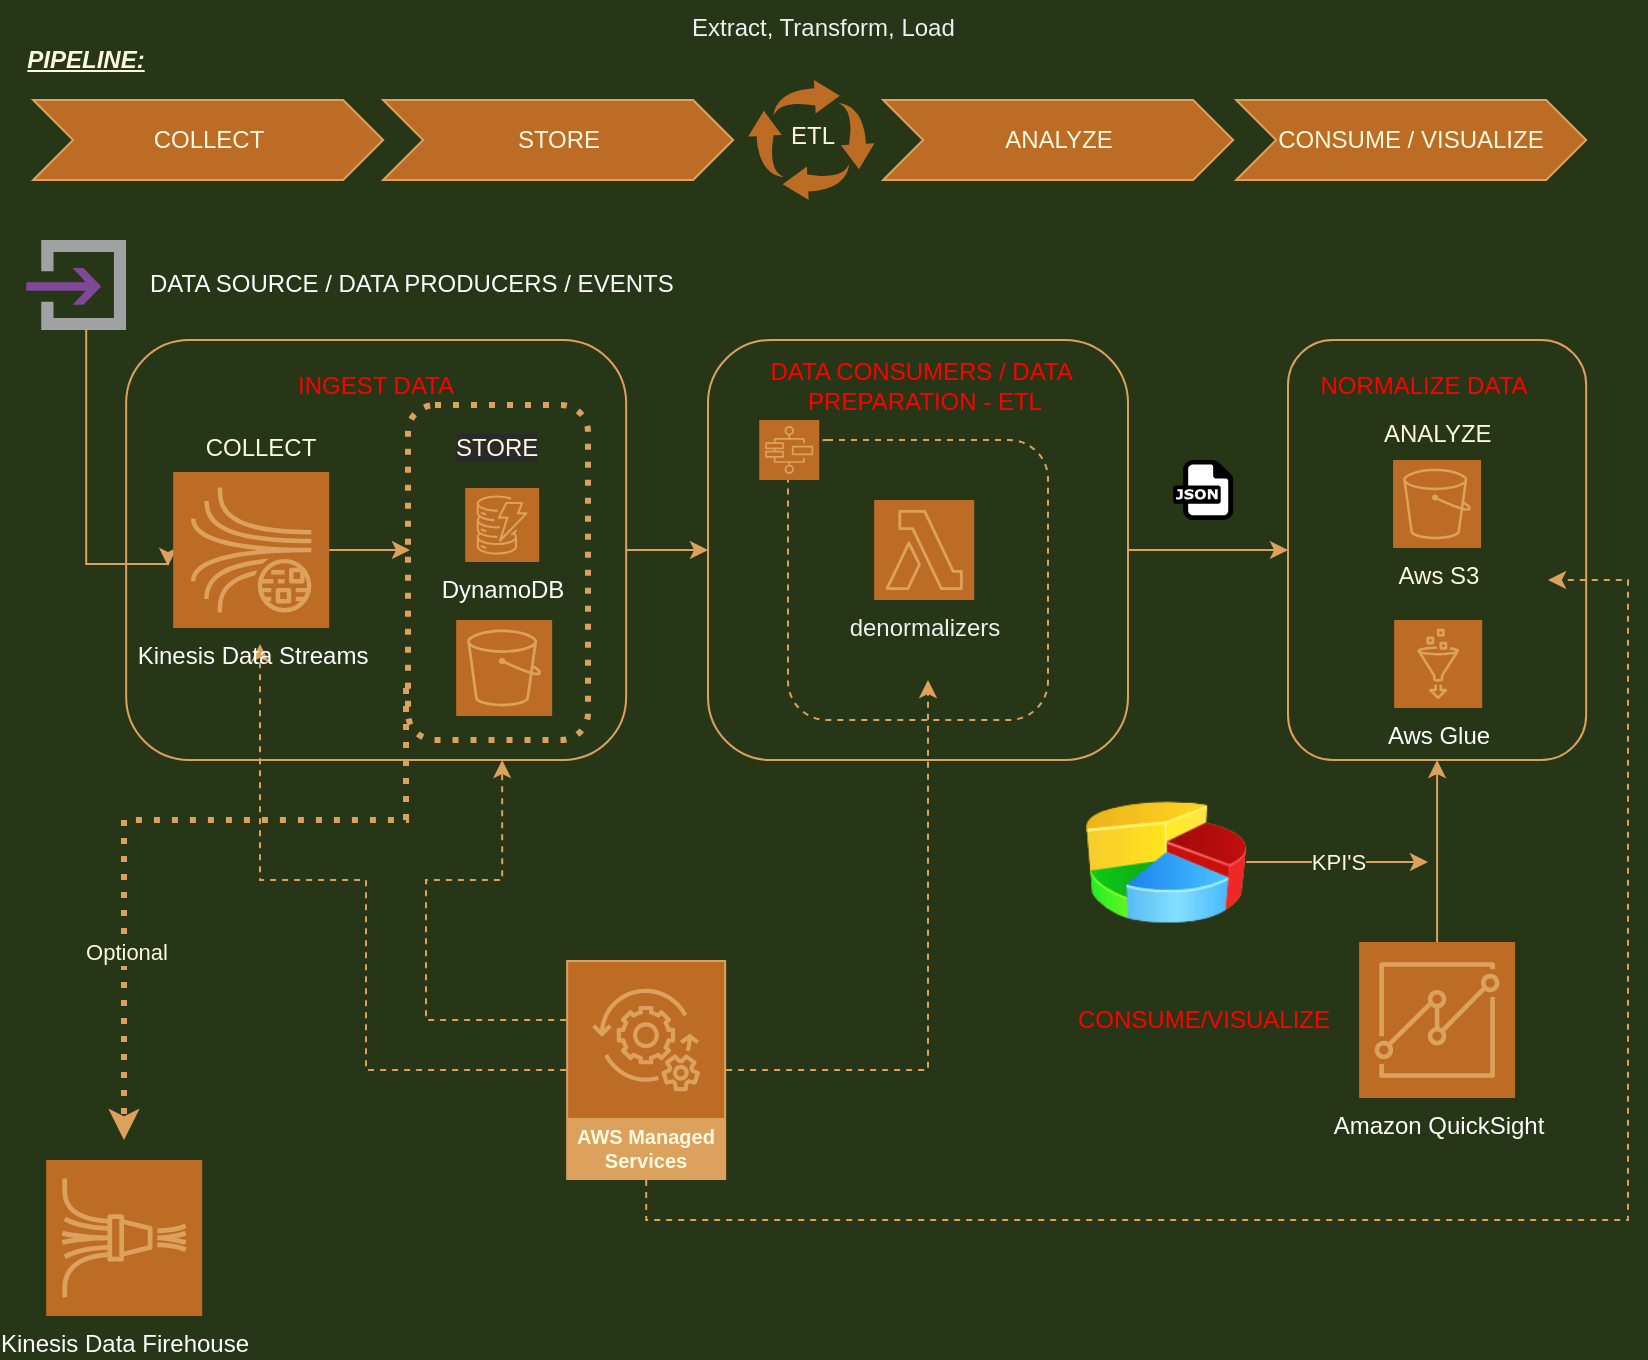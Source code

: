 <mxfile>
    <diagram id="36cIujaJvElhg37jnAwS" name="Architecture">
        <mxGraphModel dx="1197" dy="635" grid="1" gridSize="10" guides="1" tooltips="1" connect="1" arrows="1" fold="1" page="1" pageScale="1" pageWidth="850" pageHeight="1100" background="#283618" math="0" shadow="0">
            <root>
                <mxCell id="0"/>
                <mxCell id="1" parent="0"/>
                <mxCell id="9Cxg7NkrZJupRny38_UN-36" value="" style="rounded=1;fontColor=#FEFAE0;align=center;noLabel=1;html=1;fillColor=none;strokeColor=#DDA15E;" parent="1" vertex="1">
                    <mxGeometry x="360" y="310" width="210" height="210" as="geometry"/>
                </mxCell>
                <mxCell id="9Cxg7NkrZJupRny38_UN-37" value="" style="rounded=1;whiteSpace=wrap;html=1;fontColor=#FEFAE0;fillColor=none;align=center;dashed=1;strokeColor=#DDA15E;" parent="1" vertex="1">
                    <mxGeometry x="400" y="360" width="130" height="140" as="geometry"/>
                </mxCell>
                <mxCell id="kACZH9-kuLG_nCIap0BK-29" style="edgeStyle=orthogonalEdgeStyle;rounded=0;orthogonalLoop=1;jettySize=auto;html=1;exitX=1;exitY=0.5;exitDx=0;exitDy=0;entryX=0;entryY=0.5;entryDx=0;entryDy=0;labelBackgroundColor=#283618;strokeColor=#DDA15E;fontColor=#FEFAE0;" parent="1" source="9Cxg7NkrZJupRny38_UN-42" target="9Cxg7NkrZJupRny38_UN-36" edge="1">
                    <mxGeometry relative="1" as="geometry"/>
                </mxCell>
                <mxCell id="9Cxg7NkrZJupRny38_UN-42" value="" style="rounded=1;fontColor=#FEFAE0;align=center;noLabel=1;html=1;fillColor=none;strokeColor=#DDA15E;" parent="1" vertex="1">
                    <mxGeometry x="69.08" y="310" width="250" height="210" as="geometry"/>
                </mxCell>
                <mxCell id="kACZH9-kuLG_nCIap0BK-26" value="" style="rounded=1;fontColor=#FEFAE0;align=center;noLabel=1;html=1;fillColor=none;strokeColor=#DDA15E;dashed=1;dashPattern=1 2;strokeWidth=3;" parent="1" vertex="1">
                    <mxGeometry x="210" y="342.5" width="90" height="167.5" as="geometry"/>
                </mxCell>
                <mxCell id="9Cxg7NkrZJupRny38_UN-43" value="" style="rounded=1;fontColor=#FEFAE0;align=center;noLabel=1;html=1;fillColor=none;strokeColor=#DDA15E;" parent="1" vertex="1">
                    <mxGeometry x="650" y="310" width="149.08" height="210" as="geometry"/>
                </mxCell>
                <mxCell id="9Cxg7NkrZJupRny38_UN-39" style="edgeStyle=orthogonalEdgeStyle;rounded=0;orthogonalLoop=1;jettySize=auto;html=1;exitX=1;exitY=0.5;exitDx=0;exitDy=0;fontColor=#FEFAE0;entryX=0;entryY=0.5;entryDx=0;entryDy=0;labelBackgroundColor=#283618;strokeColor=#DDA15E;" parent="1" source="9Cxg7NkrZJupRny38_UN-36" target="9Cxg7NkrZJupRny38_UN-43" edge="1">
                    <mxGeometry relative="1" as="geometry">
                        <mxPoint x="670" y="415" as="targetPoint"/>
                    </mxGeometry>
                </mxCell>
                <mxCell id="9Cxg7NkrZJupRny38_UN-5" style="edgeStyle=orthogonalEdgeStyle;rounded=0;orthogonalLoop=1;jettySize=auto;html=1;labelBackgroundColor=#283618;strokeColor=#DDA15E;fontColor=#FEFAE0;" parent="1" source="9Cxg7NkrZJupRny38_UN-26" edge="1">
                    <mxGeometry relative="1" as="geometry">
                        <mxPoint x="107.08" y="899" as="sourcePoint"/>
                        <Array as="points">
                            <mxPoint x="49.08" y="422"/>
                        </Array>
                        <mxPoint x="90" y="423" as="targetPoint"/>
                    </mxGeometry>
                </mxCell>
                <mxCell id="9Cxg7NkrZJupRny38_UN-11" value="&lt;font color=&quot;#f0f0f0&quot;&gt;denormalizers&lt;/font&gt;" style="sketch=0;points=[[0,0,0],[0.25,0,0],[0.5,0,0],[0.75,0,0],[1,0,0],[0,1,0],[0.25,1,0],[0.5,1,0],[0.75,1,0],[1,1,0],[0,0.25,0],[0,0.5,0],[0,0.75,0],[1,0.25,0],[1,0.5,0],[1,0.75,0]];outlineConnect=0;fontColor=#FEFAE0;gradientDirection=north;fillColor=#BC6C25;strokeColor=#DDA15E;dashed=0;verticalLabelPosition=bottom;verticalAlign=top;align=center;html=1;fontSize=12;fontStyle=0;aspect=fixed;shape=mxgraph.aws4.resourceIcon;resIcon=mxgraph.aws4.lambda;" parent="1" vertex="1">
                    <mxGeometry x="443.08" y="390" width="50" height="50" as="geometry"/>
                </mxCell>
                <mxCell id="9Cxg7NkrZJupRny38_UN-40" style="edgeStyle=orthogonalEdgeStyle;rounded=0;orthogonalLoop=1;jettySize=auto;html=1;fontColor=#FEFAE0;exitX=0.5;exitY=1;exitDx=0;exitDy=0;labelBackgroundColor=#283618;strokeColor=#DDA15E;startArrow=classic;startFill=1;endArrow=none;endFill=0;" parent="1" source="9Cxg7NkrZJupRny38_UN-43" target="9Cxg7NkrZJupRny38_UN-14" edge="1">
                    <mxGeometry relative="1" as="geometry"/>
                </mxCell>
                <mxCell id="9Cxg7NkrZJupRny38_UN-14" value="&lt;font color=&quot;#ffffff&quot;&gt;Amazon QuickSight&lt;/font&gt;" style="sketch=0;points=[[0,0,0],[0.25,0,0],[0.5,0,0],[0.75,0,0],[1,0,0],[0,1,0],[0.25,1,0],[0.5,1,0],[0.75,1,0],[1,1,0],[0,0.25,0],[0,0.5,0],[0,0.75,0],[1,0.25,0],[1,0.5,0],[1,0.75,0]];outlineConnect=0;fontColor=#FEFAE0;gradientDirection=north;fillColor=#BC6C25;strokeColor=#DDA15E;dashed=0;verticalLabelPosition=bottom;verticalAlign=top;align=center;html=1;fontSize=12;fontStyle=0;aspect=fixed;shape=mxgraph.aws4.resourceIcon;resIcon=mxgraph.aws4.quicksight;" parent="1" vertex="1">
                    <mxGeometry x="685.54" y="611" width="78" height="78" as="geometry"/>
                </mxCell>
                <mxCell id="9Cxg7NkrZJupRny38_UN-16" value="&lt;font color=&quot;#ff0000&quot;&gt;CONSUME/VISUALIZE&lt;/font&gt;" style="text;html=1;strokeColor=none;fillColor=none;align=center;verticalAlign=middle;whiteSpace=wrap;rounded=0;fontColor=#FEFAE0;" parent="1" vertex="1">
                    <mxGeometry x="537.58" y="640" width="140" height="20" as="geometry"/>
                </mxCell>
                <mxCell id="9Cxg7NkrZJupRny38_UN-17" value="&lt;meta charset=&quot;utf-8&quot;&gt;ANALYZE" style="text;whiteSpace=wrap;html=1;fontColor=#FEFAE0;" parent="1" vertex="1">
                    <mxGeometry x="695.54" y="342.5" width="58" height="30" as="geometry"/>
                </mxCell>
                <mxCell id="9Cxg7NkrZJupRny38_UN-18" value="&lt;meta charset=&quot;utf-8&quot;&gt;COLLECT" style="text;whiteSpace=wrap;html=1;fontColor=#FEFAE0;align=center;" parent="1" vertex="1">
                    <mxGeometry x="101.58" y="350" width="69" height="30" as="geometry"/>
                </mxCell>
                <mxCell id="9Cxg7NkrZJupRny38_UN-21" value="&lt;font color=&quot;#ffffff&quot;&gt;DynamoDB&lt;/font&gt;" style="sketch=0;points=[[0,0,0],[0.25,0,0],[0.5,0,0],[0.75,0,0],[1,0,0],[0,1,0],[0.25,1,0],[0.5,1,0],[0.75,1,0],[1,1,0],[0,0.25,0],[0,0.5,0],[0,0.75,0],[1,0.25,0],[1,0.5,0],[1,0.75,0]];outlineConnect=0;fontColor=#FEFAE0;gradientDirection=north;fillColor=#BC6C25;strokeColor=#DDA15E;dashed=0;verticalLabelPosition=bottom;verticalAlign=top;align=center;html=1;fontSize=12;fontStyle=0;aspect=fixed;shape=mxgraph.aws4.resourceIcon;resIcon=mxgraph.aws4.dynamodb;" parent="1" vertex="1">
                    <mxGeometry x="238.58" y="384" width="37" height="37" as="geometry"/>
                </mxCell>
                <mxCell id="9Cxg7NkrZJupRny38_UN-22" value="&lt;span style=&quot;font-family: helvetica; font-size: 12px; font-style: normal; font-weight: 400; letter-spacing: normal; text-align: left; text-indent: 0px; text-transform: none; word-spacing: 0px; background-color: rgb(42, 42, 42); display: inline; float: none;&quot;&gt;STORE&lt;/span&gt;" style="text;whiteSpace=wrap;html=1;fontColor=#FEFAE0;" parent="1" vertex="1">
                    <mxGeometry x="232.08" y="350" width="50" height="30" as="geometry"/>
                </mxCell>
                <mxCell id="9Cxg7NkrZJupRny38_UN-26" value="" style="sketch=0;aspect=fixed;html=1;points=[];align=center;image;fontSize=12;image=img/lib/mscae/Input.svg;fontColor=#FEFAE0;labelBackgroundColor=#283618;fillColor=#BC6C25;strokeColor=#DDA15E;" parent="1" vertex="1">
                    <mxGeometry x="19.08" y="260" width="50" height="45" as="geometry"/>
                </mxCell>
                <mxCell id="9Cxg7NkrZJupRny38_UN-28" value="KPI'S" style="edgeStyle=orthogonalEdgeStyle;rounded=0;orthogonalLoop=1;jettySize=auto;html=1;fontColor=#FEFAE0;labelBackgroundColor=#283618;strokeColor=#DDA15E;" parent="1" source="9Cxg7NkrZJupRny38_UN-27" edge="1">
                    <mxGeometry relative="1" as="geometry">
                        <mxPoint x="720" y="571" as="targetPoint"/>
                        <Array as="points">
                            <mxPoint x="700" y="571"/>
                            <mxPoint x="700" y="571"/>
                        </Array>
                    </mxGeometry>
                </mxCell>
                <mxCell id="9Cxg7NkrZJupRny38_UN-27" value="" style="image;html=1;image=img/lib/clip_art/finance/Pie_Chart_128x128.png;fontColor=#FEFAE0;align=center;labelBackgroundColor=#283618;fillColor=#BC6C25;strokeColor=#DDA15E;" parent="1" vertex="1">
                    <mxGeometry x="549.08" y="531" width="80" height="80" as="geometry"/>
                </mxCell>
                <mxCell id="9Cxg7NkrZJupRny38_UN-29" value="" style="dashed=0;outlineConnect=0;html=1;align=center;labelPosition=center;verticalLabelPosition=bottom;verticalAlign=top;shape=mxgraph.weblogos.json;fontColor=#FEFAE0;fillColor=#BC6C25;strokeColor=#DDA15E;" parent="1" vertex="1">
                    <mxGeometry x="592.58" y="370" width="30" height="30" as="geometry"/>
                </mxCell>
                <mxCell id="9Cxg7NkrZJupRny38_UN-31" value="&lt;font color=&quot;#ff0000&quot;&gt;DATA CONSUMERS / DATA&amp;nbsp; PREPARATION - ETL&lt;/font&gt;" style="text;html=1;strokeColor=none;fillColor=none;align=center;verticalAlign=middle;whiteSpace=wrap;rounded=0;fontColor=#FEFAE0;" parent="1" vertex="1">
                    <mxGeometry x="385.62" y="322.5" width="164.92" height="20" as="geometry"/>
                </mxCell>
                <mxCell id="9Cxg7NkrZJupRny38_UN-34" value="" style="sketch=0;points=[[0,0,0],[0.25,0,0],[0.5,0,0],[0.75,0,0],[1,0,0],[0,1,0],[0.25,1,0],[0.5,1,0],[0.75,1,0],[1,1,0],[0,0.25,0],[0,0.5,0],[0,0.75,0],[1,0.25,0],[1,0.5,0],[1,0.75,0]];outlineConnect=0;fontColor=#FEFAE0;gradientDirection=north;fillColor=#BC6C25;strokeColor=#DDA15E;dashed=0;verticalLabelPosition=bottom;verticalAlign=top;align=center;html=1;fontSize=12;fontStyle=0;aspect=fixed;shape=mxgraph.aws4.resourceIcon;resIcon=mxgraph.aws4.step_functions;" parent="1" vertex="1">
                    <mxGeometry x="385.62" y="350" width="30" height="30" as="geometry"/>
                </mxCell>
                <mxCell id="9Cxg7NkrZJupRny38_UN-41" value="&lt;font color=&quot;#ff0000&quot;&gt;INGEST DATA&lt;/font&gt;" style="text;html=1;strokeColor=none;fillColor=none;align=center;verticalAlign=middle;whiteSpace=wrap;rounded=0;fontColor=#FEFAE0;" parent="1" vertex="1">
                    <mxGeometry x="127.08" y="322.5" width="134" height="20" as="geometry"/>
                </mxCell>
                <mxCell id="9Cxg7NkrZJupRny38_UN-44" value="&lt;font color=&quot;#ff0000&quot;&gt;NORMALIZE DATA&lt;/font&gt;" style="text;html=1;strokeColor=none;fillColor=none;align=center;verticalAlign=middle;whiteSpace=wrap;rounded=0;fontColor=#FEFAE0;" parent="1" vertex="1">
                    <mxGeometry x="651.08" y="322.5" width="134" height="20" as="geometry"/>
                </mxCell>
                <mxCell id="9Cxg7NkrZJupRny38_UN-48" style="edgeStyle=orthogonalEdgeStyle;rounded=0;orthogonalLoop=1;jettySize=auto;html=1;fontColor=#FEFAE0;dashed=1;labelBackgroundColor=#283618;strokeColor=#DDA15E;" parent="1" source="9Cxg7NkrZJupRny38_UN-47" edge="1">
                    <mxGeometry relative="1" as="geometry">
                        <Array as="points">
                            <mxPoint x="189" y="580"/>
                            <mxPoint x="136" y="580"/>
                        </Array>
                        <mxPoint x="136" y="462" as="targetPoint"/>
                    </mxGeometry>
                </mxCell>
                <mxCell id="9Cxg7NkrZJupRny38_UN-50" style="edgeStyle=orthogonalEdgeStyle;rounded=0;orthogonalLoop=1;jettySize=auto;html=1;dashed=1;fontColor=#FEFAE0;labelBackgroundColor=#283618;strokeColor=#DDA15E;" parent="1" source="9Cxg7NkrZJupRny38_UN-47" edge="1">
                    <mxGeometry relative="1" as="geometry">
                        <Array as="points">
                            <mxPoint x="470" y="675"/>
                            <mxPoint x="470" y="480"/>
                        </Array>
                        <mxPoint x="470" y="480" as="targetPoint"/>
                    </mxGeometry>
                </mxCell>
                <mxCell id="9Cxg7NkrZJupRny38_UN-54" style="edgeStyle=orthogonalEdgeStyle;rounded=0;orthogonalLoop=1;jettySize=auto;html=1;fontColor=#FEFAE0;dashed=1;labelBackgroundColor=#283618;strokeColor=#DDA15E;" parent="1" source="9Cxg7NkrZJupRny38_UN-47" edge="1">
                    <mxGeometry relative="1" as="geometry">
                        <mxPoint x="257.08" y="520" as="targetPoint"/>
                        <Array as="points">
                            <mxPoint x="219" y="650"/>
                            <mxPoint x="219" y="580"/>
                            <mxPoint x="257" y="580"/>
                        </Array>
                    </mxGeometry>
                </mxCell>
                <mxCell id="9Cxg7NkrZJupRny38_UN-47" value="AWS Managed Services" style="sketch=0;outlineConnect=0;fontColor=#FEFAE0;strokeColor=#DDA15E;fillColor=#BC6C25;dashed=0;verticalLabelPosition=middle;verticalAlign=bottom;align=center;html=1;whiteSpace=wrap;fontSize=10;fontStyle=1;spacing=3;shape=mxgraph.aws4.productIcon;prIcon=mxgraph.aws4.managed_services;" parent="1" vertex="1">
                    <mxGeometry x="289.08" y="620" width="80" height="110" as="geometry"/>
                </mxCell>
                <mxCell id="9Cxg7NkrZJupRny38_UN-51" value="" style="sketch=0;points=[[0,0,0],[0.25,0,0],[0.5,0,0],[0.75,0,0],[1,0,0],[0,1,0],[0.25,1,0],[0.5,1,0],[0.75,1,0],[1,1,0],[0,0.25,0],[0,0.5,0],[0,0.75,0],[1,0.25,0],[1,0.5,0],[1,0.75,0]];outlineConnect=0;fontColor=#FEFAE0;gradientDirection=north;fillColor=#BC6C25;strokeColor=#DDA15E;dashed=0;verticalLabelPosition=bottom;verticalAlign=top;align=center;html=1;fontSize=12;fontStyle=0;aspect=fixed;shape=mxgraph.aws4.resourceIcon;resIcon=mxgraph.aws4.s3;" parent="1" vertex="1">
                    <mxGeometry x="234.08" y="450" width="48" height="48" as="geometry"/>
                </mxCell>
                <mxCell id="9Cxg7NkrZJupRny38_UN-56" value="&lt;span style=&quot;color: rgb(255 , 255 , 255) ; font-family: &amp;#34;helvetica&amp;#34; ; font-size: 12px ; font-style: normal ; font-weight: 400 ; letter-spacing: normal ; text-align: center ; text-indent: 0px ; text-transform: none ; word-spacing: 0px ; display: inline ; float: none&quot;&gt;DATA SOURCE / DATA PRODUCERS / EVENTS&lt;/span&gt;" style="text;whiteSpace=wrap;html=1;fontColor=#FEFAE0;" parent="1" vertex="1">
                    <mxGeometry x="78.58" y="267.5" width="271.42" height="30" as="geometry"/>
                </mxCell>
                <mxCell id="kACZH9-kuLG_nCIap0BK-7" value="CONSUME / VISUALIZE" style="shape=step;perimeter=stepPerimeter;whiteSpace=wrap;html=1;fixedSize=1;labelBackgroundColor=none;fillColor=#BC6C25;strokeColor=#DDA15E;fontColor=#FEFAE0;" parent="1" vertex="1">
                    <mxGeometry x="624.08" y="190" width="175" height="40" as="geometry"/>
                </mxCell>
                <mxCell id="kACZH9-kuLG_nCIap0BK-8" value="ANALYZE" style="shape=step;perimeter=stepPerimeter;whiteSpace=wrap;html=1;fixedSize=1;labelBackgroundColor=none;fillColor=#BC6C25;strokeColor=#DDA15E;fontColor=#FEFAE0;" parent="1" vertex="1">
                    <mxGeometry x="447.58" y="190" width="175" height="40" as="geometry"/>
                </mxCell>
                <mxCell id="kACZH9-kuLG_nCIap0BK-9" value="STORE" style="shape=step;perimeter=stepPerimeter;whiteSpace=wrap;html=1;fixedSize=1;labelBackgroundColor=none;fillColor=#BC6C25;strokeColor=#DDA15E;fontColor=#FEFAE0;" parent="1" vertex="1">
                    <mxGeometry x="197.58" y="190" width="175" height="40" as="geometry"/>
                </mxCell>
                <mxCell id="kACZH9-kuLG_nCIap0BK-11" value="COLLECT" style="shape=step;perimeter=stepPerimeter;whiteSpace=wrap;html=1;fixedSize=1;labelBackgroundColor=none;fillColor=#BC6C25;strokeColor=#DDA15E;fontColor=#FEFAE0;" parent="1" vertex="1">
                    <mxGeometry x="22.58" y="190" width="175" height="40" as="geometry"/>
                </mxCell>
                <mxCell id="kACZH9-kuLG_nCIap0BK-12" value="&lt;br&gt;ETL" style="sketch=0;html=1;aspect=fixed;strokeColor=none;shadow=0;align=center;verticalAlign=top;fillColor=#BC6C25;shape=mxgraph.gcp2.arrows_system;labelBackgroundColor=none;fontColor=#FEFAE0;" parent="1" vertex="1">
                    <mxGeometry x="380.08" y="180" width="63.16" height="60" as="geometry"/>
                </mxCell>
                <mxCell id="kACZH9-kuLG_nCIap0BK-13" value="&lt;b&gt;&lt;u&gt;&lt;i&gt;PIPELINE:&lt;/i&gt;&lt;/u&gt;&lt;/b&gt;" style="text;html=1;strokeColor=none;fillColor=none;align=center;verticalAlign=middle;whiteSpace=wrap;rounded=0;labelBackgroundColor=none;fontColor=#FEFAE0;" parent="1" vertex="1">
                    <mxGeometry x="29.08" y="160" width="40" height="20" as="geometry"/>
                </mxCell>
                <mxCell id="kACZH9-kuLG_nCIap0BK-14" value="&lt;font color=&quot;#ffffff&quot;&gt;Aws Glue&lt;/font&gt;" style="sketch=0;points=[[0,0,0],[0.25,0,0],[0.5,0,0],[0.75,0,0],[1,0,0],[0,1,0],[0.25,1,0],[0.5,1,0],[0.75,1,0],[1,1,0],[0,0.25,0],[0,0.5,0],[0,0.75,0],[1,0.25,0],[1,0.5,0],[1,0.75,0]];outlineConnect=0;fontColor=#FEFAE0;gradientDirection=north;fillColor=#BC6C25;strokeColor=#DDA15E;dashed=0;verticalLabelPosition=bottom;verticalAlign=top;align=center;html=1;fontSize=12;fontStyle=0;aspect=fixed;shape=mxgraph.aws4.resourceIcon;resIcon=mxgraph.aws4.glue;labelBackgroundColor=none;" parent="1" vertex="1">
                    <mxGeometry x="703.08" y="450" width="44" height="44" as="geometry"/>
                </mxCell>
                <mxCell id="kACZH9-kuLG_nCIap0BK-17" style="edgeStyle=orthogonalEdgeStyle;rounded=0;orthogonalLoop=1;jettySize=auto;html=1;dashed=1;labelBackgroundColor=#283618;strokeColor=#DDA15E;fontColor=#FEFAE0;" parent="1" source="9Cxg7NkrZJupRny38_UN-47" edge="1">
                    <mxGeometry relative="1" as="geometry">
                        <mxPoint x="780" y="430" as="targetPoint"/>
                        <Array as="points">
                            <mxPoint x="329" y="750"/>
                            <mxPoint x="820" y="750"/>
                            <mxPoint x="820" y="430"/>
                            <mxPoint x="780" y="430"/>
                        </Array>
                    </mxGeometry>
                </mxCell>
                <mxCell id="kACZH9-kuLG_nCIap0BK-27" style="edgeStyle=orthogonalEdgeStyle;rounded=0;orthogonalLoop=1;jettySize=auto;html=1;entryX=0.011;entryY=0.433;entryDx=0;entryDy=0;entryPerimeter=0;labelBackgroundColor=#283618;strokeColor=#DDA15E;fontColor=#FEFAE0;" parent="1" source="kACZH9-kuLG_nCIap0BK-20" target="kACZH9-kuLG_nCIap0BK-26" edge="1">
                    <mxGeometry relative="1" as="geometry"/>
                </mxCell>
                <mxCell id="kACZH9-kuLG_nCIap0BK-20" value="&lt;font color=&quot;#ffffff&quot;&gt;Kinesis Data Streams&lt;/font&gt;" style="sketch=0;points=[[0,0,0],[0.25,0,0],[0.5,0,0],[0.75,0,0],[1,0,0],[0,1,0],[0.25,1,0],[0.5,1,0],[0.75,1,0],[1,1,0],[0,0.25,0],[0,0.5,0],[0,0.75,0],[1,0.25,0],[1,0.5,0],[1,0.75,0]];outlineConnect=0;fontColor=#FEFAE0;gradientDirection=north;fillColor=#BC6C25;strokeColor=#DDA15E;dashed=0;verticalLabelPosition=bottom;verticalAlign=top;align=center;html=1;fontSize=12;fontStyle=0;aspect=fixed;shape=mxgraph.aws4.resourceIcon;resIcon=mxgraph.aws4.kinesis_data_streams;labelBackgroundColor=none;" parent="1" vertex="1">
                    <mxGeometry x="92.58" y="376" width="78" height="78" as="geometry"/>
                </mxCell>
                <mxCell id="kACZH9-kuLG_nCIap0BK-21" value="&lt;font color=&quot;#ffffff&quot;&gt;Kinesis Data Firehouse&lt;/font&gt;" style="sketch=0;points=[[0,0,0],[0.25,0,0],[0.5,0,0],[0.75,0,0],[1,0,0],[0,1,0],[0.25,1,0],[0.5,1,0],[0.75,1,0],[1,1,0],[0,0.25,0],[0,0.5,0],[0,0.75,0],[1,0.25,0],[1,0.5,0],[1,0.75,0]];outlineConnect=0;fontColor=#FEFAE0;gradientDirection=north;fillColor=#BC6C25;strokeColor=#DDA15E;dashed=0;verticalLabelPosition=bottom;verticalAlign=top;align=center;html=1;fontSize=12;fontStyle=0;aspect=fixed;shape=mxgraph.aws4.resourceIcon;resIcon=mxgraph.aws4.kinesis_data_firehose;" parent="1" vertex="1">
                    <mxGeometry x="29.08" y="720" width="78" height="78" as="geometry"/>
                </mxCell>
                <mxCell id="kACZH9-kuLG_nCIap0BK-25" style="edgeStyle=orthogonalEdgeStyle;rounded=0;orthogonalLoop=1;jettySize=auto;html=1;fillColor=#BC6C25;strokeColor=#DDA15E;exitX=-0.011;exitY=0.845;exitDx=0;exitDy=0;exitPerimeter=0;dashed=1;dashPattern=1 2;strokeWidth=3;labelBackgroundColor=#283618;fontColor=#FEFAE0;" parent="1" source="kACZH9-kuLG_nCIap0BK-26" edge="1">
                    <mxGeometry relative="1" as="geometry">
                        <mxPoint x="100" y="458" as="sourcePoint"/>
                        <mxPoint x="68" y="710" as="targetPoint"/>
                        <Array as="points">
                            <mxPoint x="209" y="550"/>
                            <mxPoint x="68" y="550"/>
                        </Array>
                    </mxGeometry>
                </mxCell>
                <mxCell id="kACZH9-kuLG_nCIap0BK-35" value="Optional" style="edgeLabel;html=1;align=center;verticalAlign=middle;resizable=0;points=[];labelBackgroundColor=#283618;fontColor=#FEFAE0;" parent="kACZH9-kuLG_nCIap0BK-25" vertex="1" connectable="0">
                    <mxGeometry x="0.488" y="1" relative="1" as="geometry">
                        <mxPoint as="offset"/>
                    </mxGeometry>
                </mxCell>
                <mxCell id="kACZH9-kuLG_nCIap0BK-38" value="&lt;span style=&quot;color: rgb(240 , 240 , 240) ; font-family: &amp;#34;helvetica&amp;#34; ; font-size: 12px ; font-style: normal ; font-weight: 400 ; letter-spacing: normal ; text-align: center ; text-indent: 0px ; text-transform: none ; word-spacing: 0px ; display: inline ; float: none&quot;&gt;Extract, Transform, Load&lt;/span&gt;" style="text;whiteSpace=wrap;html=1;fontColor=#FEFAE0;" parent="1" vertex="1">
                    <mxGeometry x="350" y="140" width="140" height="30" as="geometry"/>
                </mxCell>
                <mxCell id="RZwRmNruRQJvk91qCZ5G-1" value="Aws S3" style="sketch=0;points=[[0,0,0],[0.25,0,0],[0.5,0,0],[0.75,0,0],[1,0,0],[0,1,0],[0.25,1,0],[0.5,1,0],[0.75,1,0],[1,1,0],[0,0.25,0],[0,0.5,0],[0,0.75,0],[1,0.25,0],[1,0.5,0],[1,0.75,0]];outlineConnect=0;fontColor=#FEFAE0;gradientDirection=north;fillColor=#BC6C25;strokeColor=#DDA15E;dashed=0;verticalLabelPosition=bottom;verticalAlign=top;align=center;html=1;fontSize=12;fontStyle=0;aspect=fixed;shape=mxgraph.aws4.resourceIcon;resIcon=mxgraph.aws4.s3;labelPosition=center;" parent="1" vertex="1">
                    <mxGeometry x="702.54" y="370" width="44" height="44" as="geometry"/>
                </mxCell>
            </root>
        </mxGraphModel>
    </diagram>
</mxfile>